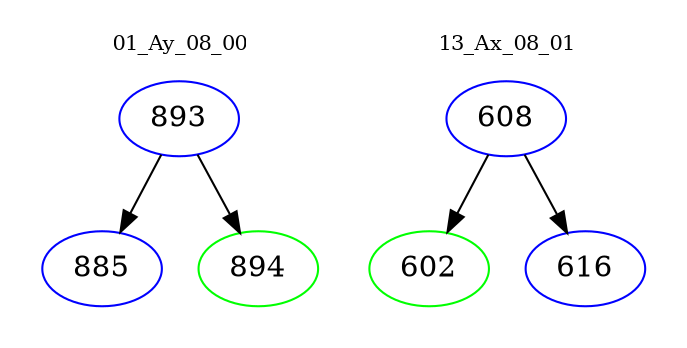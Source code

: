 digraph{
subgraph cluster_0 {
color = white
label = "01_Ay_08_00";
fontsize=10;
T0_893 [label="893", color="blue"]
T0_893 -> T0_885 [color="black"]
T0_885 [label="885", color="blue"]
T0_893 -> T0_894 [color="black"]
T0_894 [label="894", color="green"]
}
subgraph cluster_1 {
color = white
label = "13_Ax_08_01";
fontsize=10;
T1_608 [label="608", color="blue"]
T1_608 -> T1_602 [color="black"]
T1_602 [label="602", color="green"]
T1_608 -> T1_616 [color="black"]
T1_616 [label="616", color="blue"]
}
}
